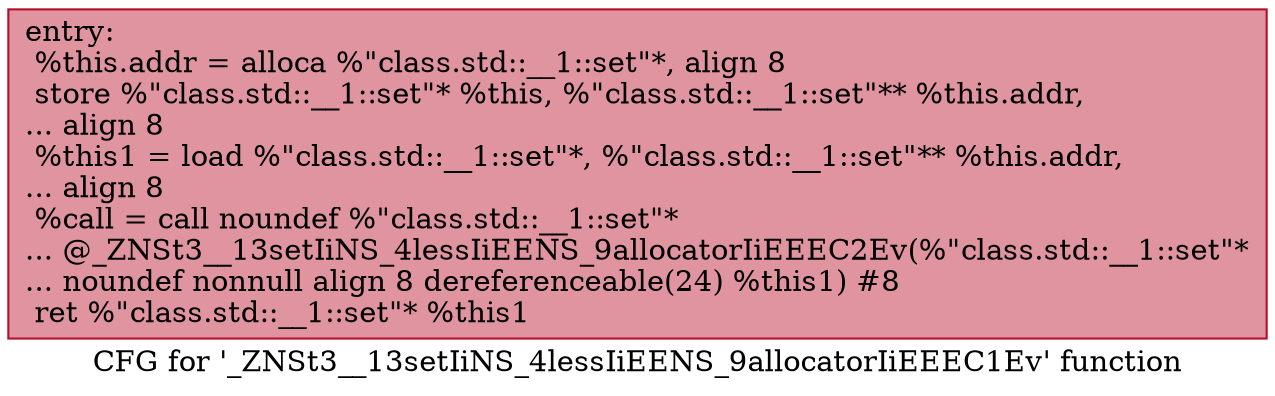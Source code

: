 digraph "CFG for '_ZNSt3__13setIiNS_4lessIiEENS_9allocatorIiEEEC1Ev' function" {
	label="CFG for '_ZNSt3__13setIiNS_4lessIiEENS_9allocatorIiEEEC1Ev' function";

	Node0x6000025554c0 [shape=record,color="#b70d28ff", style=filled, fillcolor="#b70d2870",label="{entry:\l  %this.addr = alloca %\"class.std::__1::set\"*, align 8\l  store %\"class.std::__1::set\"* %this, %\"class.std::__1::set\"** %this.addr,\l... align 8\l  %this1 = load %\"class.std::__1::set\"*, %\"class.std::__1::set\"** %this.addr,\l... align 8\l  %call = call noundef %\"class.std::__1::set\"*\l... @_ZNSt3__13setIiNS_4lessIiEENS_9allocatorIiEEEC2Ev(%\"class.std::__1::set\"*\l... noundef nonnull align 8 dereferenceable(24) %this1) #8\l  ret %\"class.std::__1::set\"* %this1\l}"];
}
